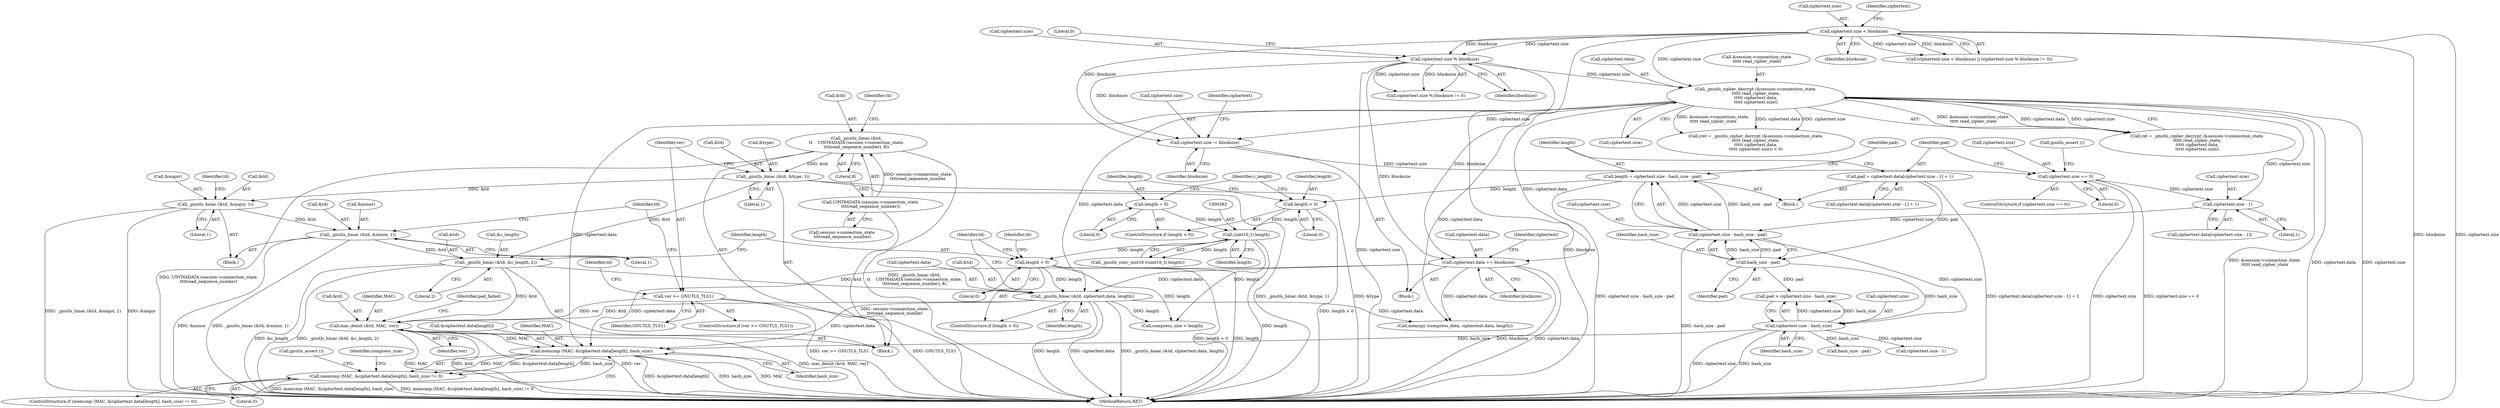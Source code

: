 digraph "0_savannah_bc8102405fda11ea00ca3b42acc4f4bce9d6e97b_0@API" {
"1000457" [label="(Call,memcmp (MAC, &ciphertext.data[length], hash_size))"];
"1000444" [label="(Call,mac_deinit (&td, MAC, ver))"];
"1000427" [label="(Call,_gnutls_hmac (&td, &c_length, 2))"];
"1000404" [label="(Call,_gnutls_hmac (&td, &type, 1))"];
"1000394" [label="(Call,_gnutls_hmac (&td,\n\t\t    UINT64DATA (session->connection_state.\n\t\t\t\tread_sequence_number), 8))"];
"1000397" [label="(Call,UINT64DATA (session->connection_state.\n\t\t\t\tread_sequence_number))"];
"1000421" [label="(Call,_gnutls_hmac (&td, &minor, 1))"];
"1000415" [label="(Call,_gnutls_hmac (&td, &major, 1))"];
"1000437" [label="(Call,_gnutls_hmac (&td, ciphertext.data, length))"];
"1000271" [label="(Call,ciphertext.data += blocksize)"];
"1000219" [label="(Call,ciphertext.size < blocksize)"];
"1000225" [label="(Call,ciphertext.size % blocksize)"];
"1000239" [label="(Call,_gnutls_cipher_decrypt (&session->connection_state.\n\t\t\t\t\t read_cipher_state,\n\t\t\t\t\t ciphertext.data,\n\t\t\t\t\t ciphertext.size))"];
"1000434" [label="(Call,length > 0)"];
"1000382" [label="(Call,(uint16_t) length)"];
"1000376" [label="(Call,length = 0)"];
"1000373" [label="(Call,length < 0)"];
"1000299" [label="(Call,length = ciphertext.size - hash_size - pad)"];
"1000301" [label="(Call,ciphertext.size - hash_size - pad)"];
"1000293" [label="(Call,ciphertext.size - 1)"];
"1000277" [label="(Call,ciphertext.size == 0)"];
"1000266" [label="(Call,ciphertext.size -= blocksize)"];
"1000305" [label="(Call,hash_size - pad)"];
"1000286" [label="(Call,pad = ciphertext.data[ciphertext.size - 1] + 1)"];
"1000411" [label="(Call,ver >= GNUTLS_TLS1)"];
"1000311" [label="(Call,ciphertext.size - hash_size)"];
"1000456" [label="(Call,memcmp (MAC, &ciphertext.data[length], hash_size) != 0)"];
"1000393" [label="(Block,)"];
"1000412" [label="(Identifier,ver)"];
"1000397" [label="(Call,UINT64DATA (session->connection_state.\n\t\t\t\tread_sequence_number))"];
"1000424" [label="(Call,&minor)"];
"1000415" [label="(Call,_gnutls_hmac (&td, &major, 1))"];
"1000468" [label="(Call,gnutls_assert ())"];
"1000403" [label="(Literal,8)"];
"1000249" [label="(Call,ciphertext.size)"];
"1000378" [label="(Literal,0)"];
"1000437" [label="(Call,_gnutls_hmac (&td, ciphertext.data, length))"];
"1000220" [label="(Call,ciphertext.size)"];
"1000376" [label="(Call,length = 0)"];
"1000413" [label="(Identifier,GNUTLS_TLS1)"];
"1000443" [label="(Identifier,length)"];
"1000224" [label="(Call,ciphertext.size % blocksize != 0)"];
"1000307" [label="(Identifier,pad)"];
"1000266" [label="(Call,ciphertext.size -= blocksize)"];
"1000380" [label="(Identifier,c_length)"];
"1000300" [label="(Identifier,length)"];
"1000410" [label="(ControlStructure,if (ver >= GNUTLS_TLS1))"];
"1000229" [label="(Identifier,blocksize)"];
"1000226" [label="(Call,ciphertext.size)"];
"1000276" [label="(ControlStructure,if (ciphertext.size == 0))"];
"1000384" [label="(Identifier,length)"];
"1000271" [label="(Call,ciphertext.data += blocksize)"];
"1000426" [label="(Literal,1)"];
"1000435" [label="(Identifier,length)"];
"1000472" [label="(Call,compress_size < length)"];
"1000223" [label="(Identifier,blocksize)"];
"1000405" [label="(Call,&td)"];
"1000447" [label="(Identifier,MAC)"];
"1000325" [label="(Call,ciphertext.size - 1)"];
"1000433" [label="(ControlStructure,if (length > 0))"];
"1000422" [label="(Call,&td)"];
"1000406" [label="(Identifier,td)"];
"1000286" [label="(Call,pad = ciphertext.data[ciphertext.size - 1] + 1)"];
"1000414" [label="(Block,)"];
"1000465" [label="(Identifier,hash_size)"];
"1000293" [label="(Call,ciphertext.size - 1)"];
"1000429" [label="(Identifier,td)"];
"1000219" [label="(Call,ciphertext.size < blocksize)"];
"1000310" [label="(Identifier,pad)"];
"1000416" [label="(Call,&td)"];
"1000375" [label="(Literal,0)"];
"1000428" [label="(Call,&td)"];
"1000227" [label="(Identifier,ciphertext)"];
"1000432" [label="(Literal,2)"];
"1000479" [label="(Call,memcpy (compress_data, ciphertext.data, length))"];
"1000270" [label="(Identifier,blocksize)"];
"1000306" [label="(Identifier,hash_size)"];
"1000236" [label="(Call,(ret = _gnutls_cipher_decrypt (&session->connection_state.\n\t\t\t\t\t read_cipher_state,\n\t\t\t\t\t ciphertext.data,\n\t\t\t\t\t ciphertext.size)) < 0)"];
"1000459" [label="(Call,&ciphertext.data[length])"];
"1000466" [label="(Literal,0)"];
"1000411" [label="(Call,ver >= GNUTLS_TLS1)"];
"1000237" [label="(Call,ret = _gnutls_cipher_decrypt (&session->connection_state.\n\t\t\t\t\t read_cipher_state,\n\t\t\t\t\t ciphertext.data,\n\t\t\t\t\t ciphertext.size))"];
"1000265" [label="(Block,)"];
"1000473" [label="(Identifier,compress_size)"];
"1000451" [label="(Identifier,pad_failed)"];
"1000382" [label="(Call,(uint16_t) length)"];
"1000278" [label="(Call,ciphertext.size)"];
"1000283" [label="(Call,gnutls_assert ())"];
"1000230" [label="(Literal,0)"];
"1000409" [label="(Literal,1)"];
"1000427" [label="(Call,_gnutls_hmac (&td, &c_length, 2))"];
"1000436" [label="(Literal,0)"];
"1000118" [label="(Block,)"];
"1000289" [label="(Call,ciphertext.data[ciphertext.size - 1])"];
"1000294" [label="(Call,ciphertext.size)"];
"1000297" [label="(Literal,1)"];
"1000456" [label="(Call,memcmp (MAC, &ciphertext.data[length], hash_size) != 0)"];
"1000448" [label="(Identifier,ver)"];
"1000407" [label="(Call,&type)"];
"1000458" [label="(Identifier,MAC)"];
"1000395" [label="(Call,&td)"];
"1000287" [label="(Identifier,pad)"];
"1000381" [label="(Call,_gnutls_conv_uint16 ((uint16_t) length))"];
"1000420" [label="(Literal,1)"];
"1000487" [label="(MethodReturn,RET)"];
"1000457" [label="(Call,memcmp (MAC, &ciphertext.data[length], hash_size))"];
"1000218" [label="(Call,(ciphertext.size < blocksize) || (ciphertext.size % blocksize != 0))"];
"1000418" [label="(Call,&major)"];
"1000430" [label="(Call,&c_length)"];
"1000246" [label="(Call,ciphertext.data)"];
"1000267" [label="(Call,ciphertext.size)"];
"1000439" [label="(Identifier,td)"];
"1000273" [label="(Identifier,ciphertext)"];
"1000311" [label="(Call,ciphertext.size - hash_size)"];
"1000404" [label="(Call,_gnutls_hmac (&td, &type, 1))"];
"1000312" [label="(Call,ciphertext.size)"];
"1000315" [label="(Identifier,hash_size)"];
"1000445" [label="(Call,&td)"];
"1000394" [label="(Call,_gnutls_hmac (&td,\n\t\t    UINT64DATA (session->connection_state.\n\t\t\t\tread_sequence_number), 8))"];
"1000279" [label="(Identifier,ciphertext)"];
"1000240" [label="(Call,&session->connection_state.\n\t\t\t\t\t read_cipher_state)"];
"1000302" [label="(Call,ciphertext.size)"];
"1000305" [label="(Call,hash_size - pad)"];
"1000288" [label="(Call,ciphertext.data[ciphertext.size - 1] + 1)"];
"1000444" [label="(Call,mac_deinit (&td, MAC, ver))"];
"1000434" [label="(Call,length > 0)"];
"1000275" [label="(Identifier,blocksize)"];
"1000440" [label="(Call,ciphertext.data)"];
"1000372" [label="(ControlStructure,if (length < 0))"];
"1000272" [label="(Call,ciphertext.data)"];
"1000421" [label="(Call,_gnutls_hmac (&td, &minor, 1))"];
"1000299" [label="(Call,length = ciphertext.size - hash_size - pad)"];
"1000417" [label="(Identifier,td)"];
"1000455" [label="(ControlStructure,if (memcmp (MAC, &ciphertext.data[length], hash_size) != 0))"];
"1000398" [label="(Call,session->connection_state.\n\t\t\t\tread_sequence_number)"];
"1000277" [label="(Call,ciphertext.size == 0)"];
"1000225" [label="(Call,ciphertext.size % blocksize)"];
"1000438" [label="(Call,&td)"];
"1000281" [label="(Literal,0)"];
"1000309" [label="(Call,pad > ciphertext.size - hash_size)"];
"1000423" [label="(Identifier,td)"];
"1000301" [label="(Call,ciphertext.size - hash_size - pad)"];
"1000239" [label="(Call,_gnutls_cipher_decrypt (&session->connection_state.\n\t\t\t\t\t read_cipher_state,\n\t\t\t\t\t ciphertext.data,\n\t\t\t\t\t ciphertext.size))"];
"1000446" [label="(Identifier,td)"];
"1000377" [label="(Identifier,length)"];
"1000374" [label="(Identifier,length)"];
"1000337" [label="(Call,hash_size - pad)"];
"1000373" [label="(Call,length < 0)"];
"1000457" -> "1000456"  [label="AST: "];
"1000457" -> "1000465"  [label="CFG: "];
"1000458" -> "1000457"  [label="AST: "];
"1000459" -> "1000457"  [label="AST: "];
"1000465" -> "1000457"  [label="AST: "];
"1000466" -> "1000457"  [label="CFG: "];
"1000457" -> "1000487"  [label="DDG: &ciphertext.data[length]"];
"1000457" -> "1000487"  [label="DDG: hash_size"];
"1000457" -> "1000487"  [label="DDG: MAC"];
"1000457" -> "1000456"  [label="DDG: MAC"];
"1000457" -> "1000456"  [label="DDG: &ciphertext.data[length]"];
"1000457" -> "1000456"  [label="DDG: hash_size"];
"1000444" -> "1000457"  [label="DDG: MAC"];
"1000437" -> "1000457"  [label="DDG: ciphertext.data"];
"1000271" -> "1000457"  [label="DDG: ciphertext.data"];
"1000239" -> "1000457"  [label="DDG: ciphertext.data"];
"1000311" -> "1000457"  [label="DDG: hash_size"];
"1000444" -> "1000393"  [label="AST: "];
"1000444" -> "1000448"  [label="CFG: "];
"1000445" -> "1000444"  [label="AST: "];
"1000447" -> "1000444"  [label="AST: "];
"1000448" -> "1000444"  [label="AST: "];
"1000451" -> "1000444"  [label="CFG: "];
"1000444" -> "1000487"  [label="DDG: MAC"];
"1000444" -> "1000487"  [label="DDG: &td"];
"1000444" -> "1000487"  [label="DDG: ver"];
"1000444" -> "1000487"  [label="DDG: mac_deinit (&td, MAC, ver)"];
"1000427" -> "1000444"  [label="DDG: &td"];
"1000437" -> "1000444"  [label="DDG: &td"];
"1000411" -> "1000444"  [label="DDG: ver"];
"1000427" -> "1000393"  [label="AST: "];
"1000427" -> "1000432"  [label="CFG: "];
"1000428" -> "1000427"  [label="AST: "];
"1000430" -> "1000427"  [label="AST: "];
"1000432" -> "1000427"  [label="AST: "];
"1000435" -> "1000427"  [label="CFG: "];
"1000427" -> "1000487"  [label="DDG: _gnutls_hmac (&td, &c_length, 2)"];
"1000427" -> "1000487"  [label="DDG: &c_length"];
"1000404" -> "1000427"  [label="DDG: &td"];
"1000421" -> "1000427"  [label="DDG: &td"];
"1000427" -> "1000437"  [label="DDG: &td"];
"1000404" -> "1000393"  [label="AST: "];
"1000404" -> "1000409"  [label="CFG: "];
"1000405" -> "1000404"  [label="AST: "];
"1000407" -> "1000404"  [label="AST: "];
"1000409" -> "1000404"  [label="AST: "];
"1000412" -> "1000404"  [label="CFG: "];
"1000404" -> "1000487"  [label="DDG: _gnutls_hmac (&td, &type, 1)"];
"1000404" -> "1000487"  [label="DDG: &type"];
"1000394" -> "1000404"  [label="DDG: &td"];
"1000404" -> "1000415"  [label="DDG: &td"];
"1000394" -> "1000393"  [label="AST: "];
"1000394" -> "1000403"  [label="CFG: "];
"1000395" -> "1000394"  [label="AST: "];
"1000397" -> "1000394"  [label="AST: "];
"1000403" -> "1000394"  [label="AST: "];
"1000406" -> "1000394"  [label="CFG: "];
"1000394" -> "1000487"  [label="DDG: UINT64DATA (session->connection_state.\n\t\t\t\tread_sequence_number)"];
"1000394" -> "1000487"  [label="DDG: _gnutls_hmac (&td,\n\t\t    UINT64DATA (session->connection_state.\n\t\t\t\tread_sequence_number), 8)"];
"1000397" -> "1000394"  [label="DDG: session->connection_state.\n\t\t\t\tread_sequence_number"];
"1000397" -> "1000398"  [label="CFG: "];
"1000398" -> "1000397"  [label="AST: "];
"1000403" -> "1000397"  [label="CFG: "];
"1000397" -> "1000487"  [label="DDG: session->connection_state.\n\t\t\t\tread_sequence_number"];
"1000421" -> "1000414"  [label="AST: "];
"1000421" -> "1000426"  [label="CFG: "];
"1000422" -> "1000421"  [label="AST: "];
"1000424" -> "1000421"  [label="AST: "];
"1000426" -> "1000421"  [label="AST: "];
"1000429" -> "1000421"  [label="CFG: "];
"1000421" -> "1000487"  [label="DDG: &minor"];
"1000421" -> "1000487"  [label="DDG: _gnutls_hmac (&td, &minor, 1)"];
"1000415" -> "1000421"  [label="DDG: &td"];
"1000415" -> "1000414"  [label="AST: "];
"1000415" -> "1000420"  [label="CFG: "];
"1000416" -> "1000415"  [label="AST: "];
"1000418" -> "1000415"  [label="AST: "];
"1000420" -> "1000415"  [label="AST: "];
"1000423" -> "1000415"  [label="CFG: "];
"1000415" -> "1000487"  [label="DDG: &major"];
"1000415" -> "1000487"  [label="DDG: _gnutls_hmac (&td, &major, 1)"];
"1000437" -> "1000433"  [label="AST: "];
"1000437" -> "1000443"  [label="CFG: "];
"1000438" -> "1000437"  [label="AST: "];
"1000440" -> "1000437"  [label="AST: "];
"1000443" -> "1000437"  [label="AST: "];
"1000446" -> "1000437"  [label="CFG: "];
"1000437" -> "1000487"  [label="DDG: _gnutls_hmac (&td, ciphertext.data, length)"];
"1000437" -> "1000487"  [label="DDG: length"];
"1000437" -> "1000487"  [label="DDG: ciphertext.data"];
"1000271" -> "1000437"  [label="DDG: ciphertext.data"];
"1000239" -> "1000437"  [label="DDG: ciphertext.data"];
"1000434" -> "1000437"  [label="DDG: length"];
"1000437" -> "1000472"  [label="DDG: length"];
"1000437" -> "1000479"  [label="DDG: ciphertext.data"];
"1000271" -> "1000265"  [label="AST: "];
"1000271" -> "1000275"  [label="CFG: "];
"1000272" -> "1000271"  [label="AST: "];
"1000275" -> "1000271"  [label="AST: "];
"1000279" -> "1000271"  [label="CFG: "];
"1000271" -> "1000487"  [label="DDG: blocksize"];
"1000271" -> "1000487"  [label="DDG: ciphertext.data"];
"1000219" -> "1000271"  [label="DDG: blocksize"];
"1000225" -> "1000271"  [label="DDG: blocksize"];
"1000239" -> "1000271"  [label="DDG: ciphertext.data"];
"1000271" -> "1000479"  [label="DDG: ciphertext.data"];
"1000219" -> "1000218"  [label="AST: "];
"1000219" -> "1000223"  [label="CFG: "];
"1000220" -> "1000219"  [label="AST: "];
"1000223" -> "1000219"  [label="AST: "];
"1000227" -> "1000219"  [label="CFG: "];
"1000218" -> "1000219"  [label="CFG: "];
"1000219" -> "1000487"  [label="DDG: blocksize"];
"1000219" -> "1000487"  [label="DDG: ciphertext.size"];
"1000219" -> "1000218"  [label="DDG: ciphertext.size"];
"1000219" -> "1000218"  [label="DDG: blocksize"];
"1000219" -> "1000225"  [label="DDG: ciphertext.size"];
"1000219" -> "1000225"  [label="DDG: blocksize"];
"1000219" -> "1000239"  [label="DDG: ciphertext.size"];
"1000219" -> "1000266"  [label="DDG: blocksize"];
"1000225" -> "1000224"  [label="AST: "];
"1000225" -> "1000229"  [label="CFG: "];
"1000226" -> "1000225"  [label="AST: "];
"1000229" -> "1000225"  [label="AST: "];
"1000230" -> "1000225"  [label="CFG: "];
"1000225" -> "1000487"  [label="DDG: ciphertext.size"];
"1000225" -> "1000487"  [label="DDG: blocksize"];
"1000225" -> "1000224"  [label="DDG: ciphertext.size"];
"1000225" -> "1000224"  [label="DDG: blocksize"];
"1000225" -> "1000239"  [label="DDG: ciphertext.size"];
"1000225" -> "1000266"  [label="DDG: blocksize"];
"1000239" -> "1000237"  [label="AST: "];
"1000239" -> "1000249"  [label="CFG: "];
"1000240" -> "1000239"  [label="AST: "];
"1000246" -> "1000239"  [label="AST: "];
"1000249" -> "1000239"  [label="AST: "];
"1000237" -> "1000239"  [label="CFG: "];
"1000239" -> "1000487"  [label="DDG: &session->connection_state.\n\t\t\t\t\t read_cipher_state"];
"1000239" -> "1000487"  [label="DDG: ciphertext.data"];
"1000239" -> "1000487"  [label="DDG: ciphertext.size"];
"1000239" -> "1000236"  [label="DDG: &session->connection_state.\n\t\t\t\t\t read_cipher_state"];
"1000239" -> "1000236"  [label="DDG: ciphertext.data"];
"1000239" -> "1000236"  [label="DDG: ciphertext.size"];
"1000239" -> "1000237"  [label="DDG: &session->connection_state.\n\t\t\t\t\t read_cipher_state"];
"1000239" -> "1000237"  [label="DDG: ciphertext.data"];
"1000239" -> "1000237"  [label="DDG: ciphertext.size"];
"1000239" -> "1000266"  [label="DDG: ciphertext.size"];
"1000239" -> "1000293"  [label="DDG: ciphertext.size"];
"1000239" -> "1000479"  [label="DDG: ciphertext.data"];
"1000434" -> "1000433"  [label="AST: "];
"1000434" -> "1000436"  [label="CFG: "];
"1000435" -> "1000434"  [label="AST: "];
"1000436" -> "1000434"  [label="AST: "];
"1000439" -> "1000434"  [label="CFG: "];
"1000446" -> "1000434"  [label="CFG: "];
"1000434" -> "1000487"  [label="DDG: length > 0"];
"1000434" -> "1000487"  [label="DDG: length"];
"1000382" -> "1000434"  [label="DDG: length"];
"1000434" -> "1000472"  [label="DDG: length"];
"1000382" -> "1000381"  [label="AST: "];
"1000382" -> "1000384"  [label="CFG: "];
"1000383" -> "1000382"  [label="AST: "];
"1000384" -> "1000382"  [label="AST: "];
"1000381" -> "1000382"  [label="CFG: "];
"1000382" -> "1000487"  [label="DDG: length"];
"1000382" -> "1000381"  [label="DDG: length"];
"1000376" -> "1000382"  [label="DDG: length"];
"1000373" -> "1000382"  [label="DDG: length"];
"1000382" -> "1000472"  [label="DDG: length"];
"1000376" -> "1000372"  [label="AST: "];
"1000376" -> "1000378"  [label="CFG: "];
"1000377" -> "1000376"  [label="AST: "];
"1000378" -> "1000376"  [label="AST: "];
"1000380" -> "1000376"  [label="CFG: "];
"1000373" -> "1000372"  [label="AST: "];
"1000373" -> "1000375"  [label="CFG: "];
"1000374" -> "1000373"  [label="AST: "];
"1000375" -> "1000373"  [label="AST: "];
"1000377" -> "1000373"  [label="CFG: "];
"1000380" -> "1000373"  [label="CFG: "];
"1000373" -> "1000487"  [label="DDG: length < 0"];
"1000299" -> "1000373"  [label="DDG: length"];
"1000299" -> "1000118"  [label="AST: "];
"1000299" -> "1000301"  [label="CFG: "];
"1000300" -> "1000299"  [label="AST: "];
"1000301" -> "1000299"  [label="AST: "];
"1000310" -> "1000299"  [label="CFG: "];
"1000299" -> "1000487"  [label="DDG: ciphertext.size - hash_size - pad"];
"1000301" -> "1000299"  [label="DDG: ciphertext.size"];
"1000301" -> "1000299"  [label="DDG: hash_size - pad"];
"1000301" -> "1000305"  [label="CFG: "];
"1000302" -> "1000301"  [label="AST: "];
"1000305" -> "1000301"  [label="AST: "];
"1000301" -> "1000487"  [label="DDG: hash_size - pad"];
"1000293" -> "1000301"  [label="DDG: ciphertext.size"];
"1000305" -> "1000301"  [label="DDG: hash_size"];
"1000305" -> "1000301"  [label="DDG: pad"];
"1000301" -> "1000311"  [label="DDG: ciphertext.size"];
"1000293" -> "1000289"  [label="AST: "];
"1000293" -> "1000297"  [label="CFG: "];
"1000294" -> "1000293"  [label="AST: "];
"1000297" -> "1000293"  [label="AST: "];
"1000289" -> "1000293"  [label="CFG: "];
"1000277" -> "1000293"  [label="DDG: ciphertext.size"];
"1000277" -> "1000276"  [label="AST: "];
"1000277" -> "1000281"  [label="CFG: "];
"1000278" -> "1000277"  [label="AST: "];
"1000281" -> "1000277"  [label="AST: "];
"1000283" -> "1000277"  [label="CFG: "];
"1000287" -> "1000277"  [label="CFG: "];
"1000277" -> "1000487"  [label="DDG: ciphertext.size"];
"1000277" -> "1000487"  [label="DDG: ciphertext.size == 0"];
"1000266" -> "1000277"  [label="DDG: ciphertext.size"];
"1000266" -> "1000265"  [label="AST: "];
"1000266" -> "1000270"  [label="CFG: "];
"1000267" -> "1000266"  [label="AST: "];
"1000270" -> "1000266"  [label="AST: "];
"1000273" -> "1000266"  [label="CFG: "];
"1000305" -> "1000307"  [label="CFG: "];
"1000306" -> "1000305"  [label="AST: "];
"1000307" -> "1000305"  [label="AST: "];
"1000286" -> "1000305"  [label="DDG: pad"];
"1000305" -> "1000309"  [label="DDG: pad"];
"1000305" -> "1000311"  [label="DDG: hash_size"];
"1000286" -> "1000118"  [label="AST: "];
"1000286" -> "1000288"  [label="CFG: "];
"1000287" -> "1000286"  [label="AST: "];
"1000288" -> "1000286"  [label="AST: "];
"1000300" -> "1000286"  [label="CFG: "];
"1000286" -> "1000487"  [label="DDG: ciphertext.data[ciphertext.size - 1] + 1"];
"1000411" -> "1000410"  [label="AST: "];
"1000411" -> "1000413"  [label="CFG: "];
"1000412" -> "1000411"  [label="AST: "];
"1000413" -> "1000411"  [label="AST: "];
"1000417" -> "1000411"  [label="CFG: "];
"1000429" -> "1000411"  [label="CFG: "];
"1000411" -> "1000487"  [label="DDG: ver >= GNUTLS_TLS1"];
"1000411" -> "1000487"  [label="DDG: GNUTLS_TLS1"];
"1000311" -> "1000309"  [label="AST: "];
"1000311" -> "1000315"  [label="CFG: "];
"1000312" -> "1000311"  [label="AST: "];
"1000315" -> "1000311"  [label="AST: "];
"1000309" -> "1000311"  [label="CFG: "];
"1000311" -> "1000487"  [label="DDG: ciphertext.size"];
"1000311" -> "1000487"  [label="DDG: hash_size"];
"1000311" -> "1000309"  [label="DDG: ciphertext.size"];
"1000311" -> "1000309"  [label="DDG: hash_size"];
"1000311" -> "1000325"  [label="DDG: ciphertext.size"];
"1000311" -> "1000337"  [label="DDG: hash_size"];
"1000456" -> "1000455"  [label="AST: "];
"1000456" -> "1000466"  [label="CFG: "];
"1000466" -> "1000456"  [label="AST: "];
"1000468" -> "1000456"  [label="CFG: "];
"1000473" -> "1000456"  [label="CFG: "];
"1000456" -> "1000487"  [label="DDG: memcmp (MAC, &ciphertext.data[length], hash_size)"];
"1000456" -> "1000487"  [label="DDG: memcmp (MAC, &ciphertext.data[length], hash_size) != 0"];
}
